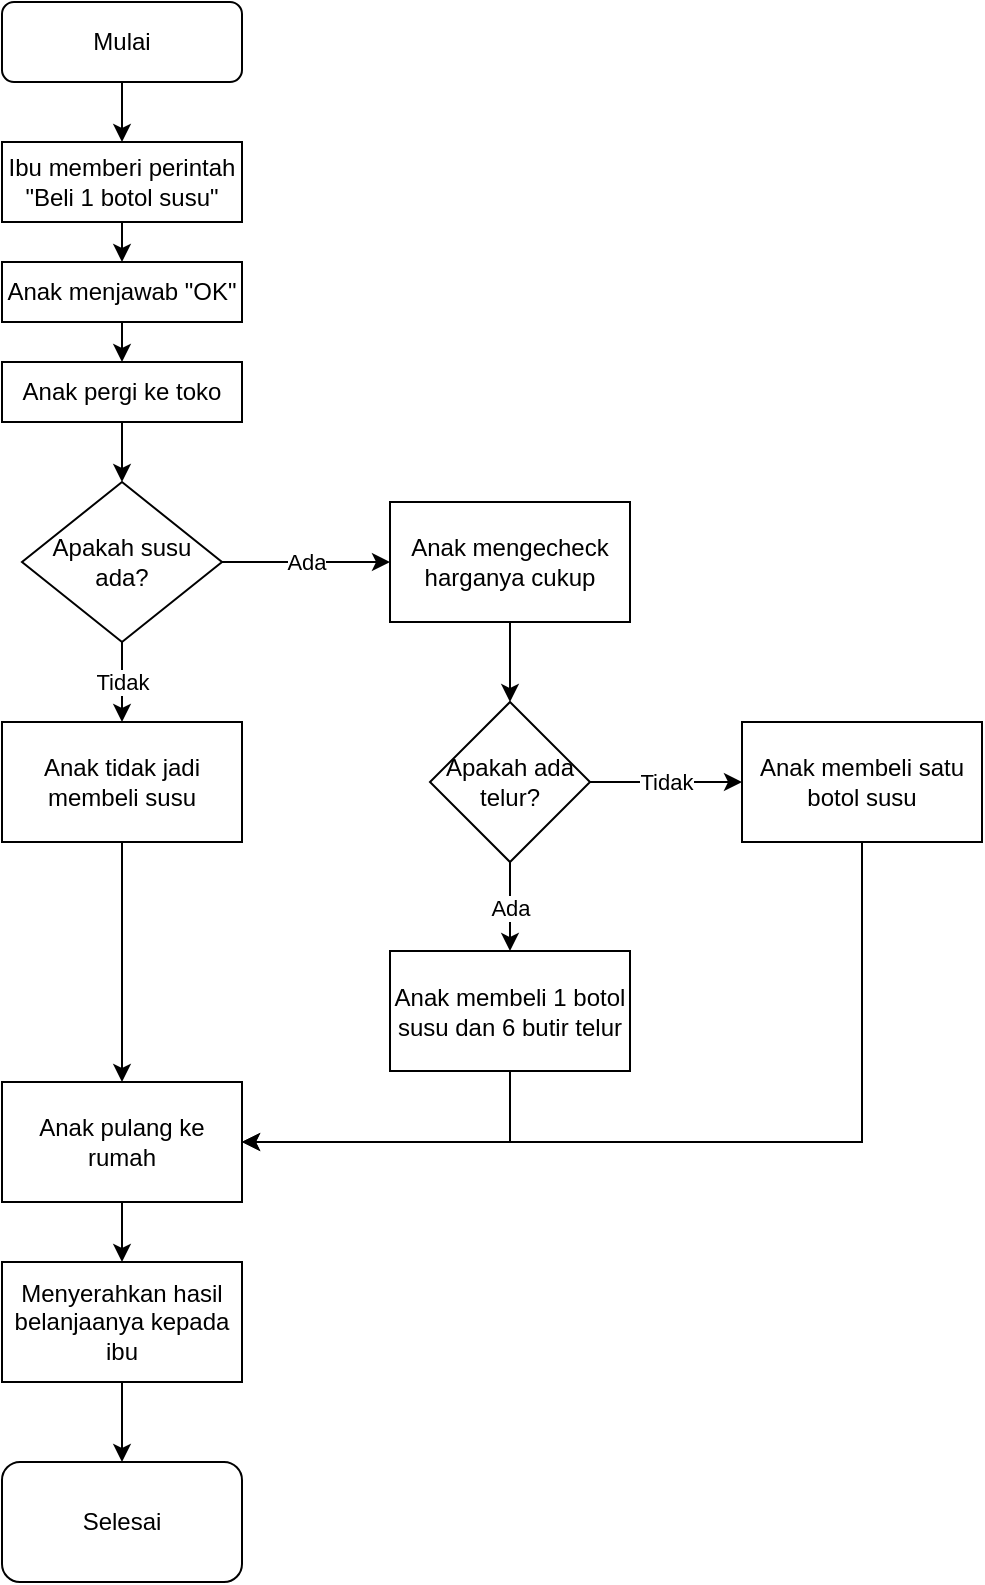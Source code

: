 <mxfile version="16.2.4" type="github">
  <diagram id="C5RBs43oDa-KdzZeNtuy" name="Page-1">
    <mxGraphModel dx="868" dy="460" grid="1" gridSize="10" guides="1" tooltips="1" connect="1" arrows="1" fold="1" page="1" pageScale="1" pageWidth="827" pageHeight="1169" math="0" shadow="0">
      <root>
        <mxCell id="WIyWlLk6GJQsqaUBKTNV-0" />
        <mxCell id="WIyWlLk6GJQsqaUBKTNV-1" parent="WIyWlLk6GJQsqaUBKTNV-0" />
        <mxCell id="_NVKRieGiYU2cn_4KHlQ-5" style="edgeStyle=orthogonalEdgeStyle;rounded=0;orthogonalLoop=1;jettySize=auto;html=1;exitX=0.5;exitY=1;exitDx=0;exitDy=0;entryX=0.5;entryY=0;entryDx=0;entryDy=0;" parent="WIyWlLk6GJQsqaUBKTNV-1" source="WIyWlLk6GJQsqaUBKTNV-3" target="_NVKRieGiYU2cn_4KHlQ-0" edge="1">
          <mxGeometry relative="1" as="geometry" />
        </mxCell>
        <mxCell id="WIyWlLk6GJQsqaUBKTNV-3" value="Mulai" style="rounded=1;whiteSpace=wrap;html=1;fontSize=12;glass=0;strokeWidth=1;shadow=0;" parent="WIyWlLk6GJQsqaUBKTNV-1" vertex="1">
          <mxGeometry x="160" y="80" width="120" height="40" as="geometry" />
        </mxCell>
        <mxCell id="_NVKRieGiYU2cn_4KHlQ-6" style="edgeStyle=orthogonalEdgeStyle;rounded=0;orthogonalLoop=1;jettySize=auto;html=1;exitX=0.5;exitY=1;exitDx=0;exitDy=0;entryX=0.5;entryY=0;entryDx=0;entryDy=0;" parent="WIyWlLk6GJQsqaUBKTNV-1" source="_NVKRieGiYU2cn_4KHlQ-0" target="_NVKRieGiYU2cn_4KHlQ-1" edge="1">
          <mxGeometry relative="1" as="geometry" />
        </mxCell>
        <mxCell id="_NVKRieGiYU2cn_4KHlQ-0" value="Ibu memberi perintah &quot;Beli 1 botol susu&quot;" style="rounded=0;whiteSpace=wrap;html=1;" parent="WIyWlLk6GJQsqaUBKTNV-1" vertex="1">
          <mxGeometry x="160" y="150" width="120" height="40" as="geometry" />
        </mxCell>
        <mxCell id="_NVKRieGiYU2cn_4KHlQ-7" style="edgeStyle=orthogonalEdgeStyle;rounded=0;orthogonalLoop=1;jettySize=auto;html=1;exitX=0.5;exitY=1;exitDx=0;exitDy=0;entryX=0.5;entryY=0;entryDx=0;entryDy=0;" parent="WIyWlLk6GJQsqaUBKTNV-1" source="_NVKRieGiYU2cn_4KHlQ-1" target="_NVKRieGiYU2cn_4KHlQ-2" edge="1">
          <mxGeometry relative="1" as="geometry" />
        </mxCell>
        <mxCell id="_NVKRieGiYU2cn_4KHlQ-1" value="Anak menjawab &quot;OK&quot;" style="rounded=0;whiteSpace=wrap;html=1;" parent="WIyWlLk6GJQsqaUBKTNV-1" vertex="1">
          <mxGeometry x="160" y="210" width="120" height="30" as="geometry" />
        </mxCell>
        <mxCell id="_NVKRieGiYU2cn_4KHlQ-8" style="edgeStyle=orthogonalEdgeStyle;rounded=0;orthogonalLoop=1;jettySize=auto;html=1;exitX=0.5;exitY=1;exitDx=0;exitDy=0;entryX=0.5;entryY=0;entryDx=0;entryDy=0;" parent="WIyWlLk6GJQsqaUBKTNV-1" source="_NVKRieGiYU2cn_4KHlQ-2" target="_NVKRieGiYU2cn_4KHlQ-4" edge="1">
          <mxGeometry relative="1" as="geometry" />
        </mxCell>
        <mxCell id="_NVKRieGiYU2cn_4KHlQ-2" value="Anak pergi ke toko" style="rounded=0;whiteSpace=wrap;html=1;" parent="WIyWlLk6GJQsqaUBKTNV-1" vertex="1">
          <mxGeometry x="160" y="260" width="120" height="30" as="geometry" />
        </mxCell>
        <mxCell id="3eRhwieg9elXLN7xG3Ap-0" value="Tidak" style="edgeStyle=orthogonalEdgeStyle;rounded=0;orthogonalLoop=1;jettySize=auto;html=1;" parent="WIyWlLk6GJQsqaUBKTNV-1" source="_NVKRieGiYU2cn_4KHlQ-4" target="_NVKRieGiYU2cn_4KHlQ-9" edge="1">
          <mxGeometry relative="1" as="geometry" />
        </mxCell>
        <mxCell id="3eRhwieg9elXLN7xG3Ap-4" value="Ada" style="edgeStyle=orthogonalEdgeStyle;rounded=0;orthogonalLoop=1;jettySize=auto;html=1;" parent="WIyWlLk6GJQsqaUBKTNV-1" source="_NVKRieGiYU2cn_4KHlQ-4" target="_NVKRieGiYU2cn_4KHlQ-14" edge="1">
          <mxGeometry relative="1" as="geometry" />
        </mxCell>
        <mxCell id="_NVKRieGiYU2cn_4KHlQ-4" value="Apakah susu ada?" style="rhombus;whiteSpace=wrap;html=1;" parent="WIyWlLk6GJQsqaUBKTNV-1" vertex="1">
          <mxGeometry x="170" y="320" width="100" height="80" as="geometry" />
        </mxCell>
        <mxCell id="3eRhwieg9elXLN7xG3Ap-1" value="" style="edgeStyle=orthogonalEdgeStyle;rounded=0;orthogonalLoop=1;jettySize=auto;html=1;" parent="WIyWlLk6GJQsqaUBKTNV-1" source="_NVKRieGiYU2cn_4KHlQ-9" target="_NVKRieGiYU2cn_4KHlQ-10" edge="1">
          <mxGeometry relative="1" as="geometry" />
        </mxCell>
        <mxCell id="_NVKRieGiYU2cn_4KHlQ-9" value="Anak tidak jadi membeli susu" style="rounded=0;whiteSpace=wrap;html=1;" parent="WIyWlLk6GJQsqaUBKTNV-1" vertex="1">
          <mxGeometry x="160" y="440" width="120" height="60" as="geometry" />
        </mxCell>
        <mxCell id="3eRhwieg9elXLN7xG3Ap-2" value="" style="edgeStyle=orthogonalEdgeStyle;rounded=0;orthogonalLoop=1;jettySize=auto;html=1;" parent="WIyWlLk6GJQsqaUBKTNV-1" source="_NVKRieGiYU2cn_4KHlQ-10" target="_NVKRieGiYU2cn_4KHlQ-11" edge="1">
          <mxGeometry relative="1" as="geometry" />
        </mxCell>
        <mxCell id="_NVKRieGiYU2cn_4KHlQ-10" value="Anak pulang ke rumah" style="rounded=0;whiteSpace=wrap;html=1;" parent="WIyWlLk6GJQsqaUBKTNV-1" vertex="1">
          <mxGeometry x="160" y="620" width="120" height="60" as="geometry" />
        </mxCell>
        <mxCell id="3eRhwieg9elXLN7xG3Ap-3" value="" style="edgeStyle=orthogonalEdgeStyle;rounded=0;orthogonalLoop=1;jettySize=auto;html=1;" parent="WIyWlLk6GJQsqaUBKTNV-1" source="_NVKRieGiYU2cn_4KHlQ-11" target="_NVKRieGiYU2cn_4KHlQ-13" edge="1">
          <mxGeometry relative="1" as="geometry" />
        </mxCell>
        <mxCell id="_NVKRieGiYU2cn_4KHlQ-11" value="Menyerahkan hasil belanjaanya kepada ibu" style="rounded=0;whiteSpace=wrap;html=1;" parent="WIyWlLk6GJQsqaUBKTNV-1" vertex="1">
          <mxGeometry x="160" y="710" width="120" height="60" as="geometry" />
        </mxCell>
        <mxCell id="_NVKRieGiYU2cn_4KHlQ-13" value="Selesai" style="rounded=1;whiteSpace=wrap;html=1;" parent="WIyWlLk6GJQsqaUBKTNV-1" vertex="1">
          <mxGeometry x="160" y="810" width="120" height="60" as="geometry" />
        </mxCell>
        <mxCell id="3eRhwieg9elXLN7xG3Ap-7" value="" style="edgeStyle=orthogonalEdgeStyle;rounded=0;orthogonalLoop=1;jettySize=auto;html=1;" parent="WIyWlLk6GJQsqaUBKTNV-1" source="_NVKRieGiYU2cn_4KHlQ-14" target="3eRhwieg9elXLN7xG3Ap-5" edge="1">
          <mxGeometry relative="1" as="geometry" />
        </mxCell>
        <mxCell id="_NVKRieGiYU2cn_4KHlQ-14" value="Anak mengecheck harganya cukup" style="rounded=0;whiteSpace=wrap;html=1;" parent="WIyWlLk6GJQsqaUBKTNV-1" vertex="1">
          <mxGeometry x="354" y="330" width="120" height="60" as="geometry" />
        </mxCell>
        <mxCell id="3eRhwieg9elXLN7xG3Ap-11" style="edgeStyle=orthogonalEdgeStyle;rounded=0;orthogonalLoop=1;jettySize=auto;html=1;entryX=1;entryY=0.5;entryDx=0;entryDy=0;exitX=0.5;exitY=1;exitDx=0;exitDy=0;" parent="WIyWlLk6GJQsqaUBKTNV-1" source="_NVKRieGiYU2cn_4KHlQ-15" target="_NVKRieGiYU2cn_4KHlQ-10" edge="1">
          <mxGeometry relative="1" as="geometry" />
        </mxCell>
        <mxCell id="_NVKRieGiYU2cn_4KHlQ-15" value="Anak membeli satu botol susu" style="rounded=0;whiteSpace=wrap;html=1;" parent="WIyWlLk6GJQsqaUBKTNV-1" vertex="1">
          <mxGeometry x="530" y="440" width="120" height="60" as="geometry" />
        </mxCell>
        <mxCell id="3eRhwieg9elXLN7xG3Ap-8" value="Ada" style="edgeStyle=orthogonalEdgeStyle;rounded=0;orthogonalLoop=1;jettySize=auto;html=1;" parent="WIyWlLk6GJQsqaUBKTNV-1" source="3eRhwieg9elXLN7xG3Ap-5" target="3eRhwieg9elXLN7xG3Ap-6" edge="1">
          <mxGeometry relative="1" as="geometry" />
        </mxCell>
        <mxCell id="3eRhwieg9elXLN7xG3Ap-10" value="Tidak" style="edgeStyle=orthogonalEdgeStyle;rounded=0;orthogonalLoop=1;jettySize=auto;html=1;" parent="WIyWlLk6GJQsqaUBKTNV-1" source="3eRhwieg9elXLN7xG3Ap-5" target="_NVKRieGiYU2cn_4KHlQ-15" edge="1">
          <mxGeometry relative="1" as="geometry" />
        </mxCell>
        <mxCell id="3eRhwieg9elXLN7xG3Ap-5" value="Apakah ada telur?" style="rhombus;whiteSpace=wrap;html=1;" parent="WIyWlLk6GJQsqaUBKTNV-1" vertex="1">
          <mxGeometry x="374" y="430" width="80" height="80" as="geometry" />
        </mxCell>
        <mxCell id="3eRhwieg9elXLN7xG3Ap-9" style="edgeStyle=orthogonalEdgeStyle;rounded=0;orthogonalLoop=1;jettySize=auto;html=1;entryX=1;entryY=0.5;entryDx=0;entryDy=0;exitX=0.5;exitY=1;exitDx=0;exitDy=0;" parent="WIyWlLk6GJQsqaUBKTNV-1" source="3eRhwieg9elXLN7xG3Ap-6" target="_NVKRieGiYU2cn_4KHlQ-10" edge="1">
          <mxGeometry relative="1" as="geometry">
            <mxPoint x="414" y="630" as="sourcePoint" />
          </mxGeometry>
        </mxCell>
        <mxCell id="3eRhwieg9elXLN7xG3Ap-6" value="Anak membeli 1 botol susu dan 6 butir telur" style="rounded=0;whiteSpace=wrap;html=1;" parent="WIyWlLk6GJQsqaUBKTNV-1" vertex="1">
          <mxGeometry x="354" y="554.5" width="120" height="60" as="geometry" />
        </mxCell>
      </root>
    </mxGraphModel>
  </diagram>
</mxfile>
